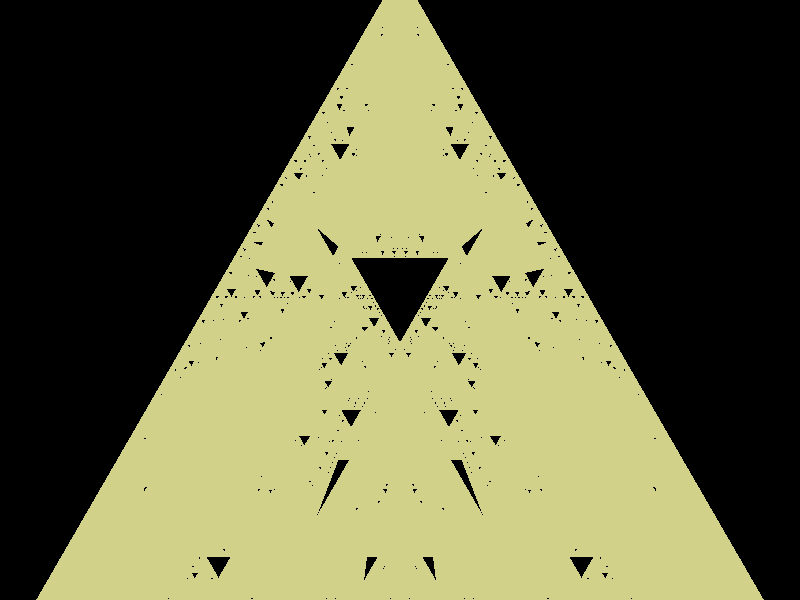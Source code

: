 #include "rand.inc"
#include "colors.inc"
#include "metals.inc"
#include "rad_def.inc"
#include "functions.inc"

background { 
   color rgb <0,0,0> 
}

global_settings {
   ambient_light rgb <1,1,1>
   assumed_gamma 2
   max_trace_level 8
}

#declare H = sqrt(3);
#declare RANGE = 2.5;
#declare VU = <0,0,1>;

#switch (frame_number)
#case (0)
	#declare VP = <-0.9*RANGE,0,H/2>;
	#declare VD = <1,0,0>;
	#declare SCALE = 1;
   #break
#case (1)
   #declare VP = <0,-0.9*RANGE,H/2>;
   #declare VD = <0,1,0>;
	#declare SCALE = 0.95;
   #break
#case (2)
   #declare VP = <-0.6*RANGE,-0.6*RANGE,H/3>;
   #declare VD = <1,1,0>;
	#declare SCALE = 0.95;
   #break
#case (3)
   #declare VP = 0.75*<-0.75*RANGE,-0.75*RANGE,-0.5>;
   #declare VU = <0,0,1>;
   #declare VD = -VP + <0,0,H/2>;
	#declare SCALE = 0.95;
   #break
#end

camera {
   perspective
   location VP
   up y
   right -image_width*x/image_height
   angle 80
   sky VU
   look_at VP + VD
}

#declare thetexture = texture {
   pigment {
      rgb <0.8,0.8,0.5>
   }
   finish {
      ambient 0.1
      diffuse 0.6
      specular 0.3
   }
}

// Lights
light_source {
  <-10,-5,5>
  color <1,1,1>
}
light_source {
  <0,0,10>
  color <1,1,1>
}
light_source {
  <0,0,H/2>
  color <1,1,1>
}
light_source {
  <0,0,-10>
  color <1,1,1>
}

#declare stage1 = union {
	polygon { 5, <-1,-1,0>, <-1,1,0>, <1,1,0>, <1,-1,0>, <-1,-1,0> }
	polygon { 5, <-1,-1,0>, <-1,0,H>, <1,0,H>, <1,-1,0>, <-1,-1,0> }
   polygon { 5, <-1, 1,0>, <-1,0,H>, <1,0,H>, <1, 1,0>, <-1, 1,0> }
	triangle { <1,1,0>, <1,-1,0>, <1,0,H> }
   triangle { <-1,1,0>, <-1,-1,0>, <-1,0,H> }
	scale SCALE
}

#declare stage2 = union {
   object { stage1 } // Ground floor
	object { stage1 translate <2,0,0> }
   object { stage1 translate <4,0,0> }
   object { stage1 translate <0,2,0> }
   object { stage1 translate <4,2,0> }
   object { stage1 translate <0,4,0> }
   object { stage1 translate <2,4,0> }
   object { stage1 translate <4,4,0> }
	object { stage1 translate <0,1,H> } // Second storey
   object { stage1 translate <0,3,H> }
   object { stage1 translate <4,1,H> }
   object { stage1 translate <4,3,H> }
   object { stage1 translate <0,2,2*H> } // Top row
   object { stage1 translate <2,2,2*H> }
   object { stage1 translate <4,2,2*H> }
	translate <-2,-2,0>
   scale 1/3
}

#declare stage3 = union {
   object { stage2 } // Ground floor
   object { stage2 translate <2,0,0> }
   object { stage2 translate <4,0,0> }
   object { stage2 translate <0,2,0> }
   object { stage2 translate <4,2,0> }
   object { stage2 translate <0,4,0> }
   object { stage2 translate <2,4,0> }
   object { stage2 translate <4,4,0> }
   object { stage2 translate <0,1,H> } // Second storey
   object { stage2 translate <0,3,H> }
   object { stage2 translate <4,1,H> }
   object { stage2 translate <4,3,H> }
   object { stage2 translate <0,2,2*H> } // Top row
   object { stage2 translate <2,2,2*H> }
   object { stage2 translate <4,2,2*H> }
   translate <-2,-2,0>
   scale 1/3
}

#declare stage4 = union {
   object { stage3 } // Ground floor
   object { stage3 translate <2,0,0> }
   object { stage3 translate <4,0,0> }
   object { stage3 translate <0,2,0> }
   object { stage3 translate <4,2,0> }
   object { stage3 translate <0,4,0> }
   object { stage3 translate <2,4,0> }
   object { stage3 translate <4,4,0> }
   object { stage3 translate <0,1,H> } // Second storey
   object { stage3 translate <0,3,H> }
   object { stage3 translate <4,1,H> }
   object { stage3 translate <4,3,H> }
   object { stage3 translate <0,2,2*H> } // Top row
   object { stage3 translate <2,2,2*H> }
   object { stage3 translate <4,2,2*H> }
   translate <-2,-2,0>
   scale 1/3
}  

#declare stage5 = union {
   object { stage4 } // Ground floor
   object { stage4 translate <2,0,0> }
   object { stage4 translate <4,0,0> }
   object { stage4 translate <0,2,0> }
   object { stage4 translate <4,2,0> }
   object { stage4 translate <0,4,0> }
   object { stage4 translate <2,4,0> }
   object { stage4 translate <4,4,0> }
   object { stage4 translate <0,1,H> } // Second storey
   object { stage4 translate <0,3,H> }
   object { stage4 translate <4,1,H> }
   object { stage4 translate <4,3,H> } 
   object { stage4 translate <0,2,2*H> } // Top row
   object { stage4 translate <2,2,2*H> }
   object { stage4 translate <4,2,2*H> }
   translate <-2,-2,0>
   scale 1/3
}

union {
   stage5
   texture { thetexture }
}

/*
fog {
   distance 200
   color rgb 0.8*<0.9,0.3,0.1>
   turbulence 0.6
   turb_depth 0.5
   fog_type 2
   fog_offset 20
   fog_alt 4
   rotate <90,0,0>
}

#local SCALESKY = 0.75;

sky_sphere { 
   pigment { 
      function { max(min(y,1),0) }
      color_map {
                        [  0/269 color rgb <120/255, 79/255, 51/255>*SCALESKY]
                        [  1/269 color rgb <141/255, 83/255, 46/255>*SCALESKY]
                        [  2/269 color rgb <177/255, 86/255, 41/255>*SCALESKY]
                        [  3/269 color rgb <235/255,128/255, 72/255>*SCALESKY]
                        [  5/269 color rgb <255/255,159/255, 72/255>*SCALESKY]
                        [  8/269 color rgb <255/255,203/255, 94/255>*SCALESKY]
                        [ 10/269 color rgb <255/255,218/255,112/255>*SCALESKY]
                        [ 13/269 color rgb <255/255,233/255,148/255>*SCALESKY]
                        [ 15/269 color rgb <251/255,241/255,172/255>*SCALESKY]
                        [ 20/269 color rgb <255/255,246/255,203/255>*SCALESKY]
                        [ 30/269 color rgb <255/255,240/255,219/255>*SCALESKY]
                        [ 40/269 color rgb <236/255,223/255,214/255>*SCALESKY]
                        [ 50/269 color rgb <205/255,204/255,212/255>*SCALESKY]
                        [ 55/269 color rgb <185/255,190/255,209/255>*SCALESKY]
                        [ 60/269 color rgb <166/255,176/255,201/255>*SCALESKY]
                        [ 65/269 color rgb <149/255,163/255,190/255>*SCALESKY]
                        [ 70/269 color rgb <129/255,149/255,182/255>*SCALESKY]
                        [ 80/269 color rgb <103/255,127/255,171/255>*SCALESKY]
                        [ 90/269 color rgb < 79/255,110/255,154/255>*SCALESKY]
                        [100/269 color rgb < 66/255, 97/255,143/255>*SCALESKY]
                        [110/269 color rgb < 52/255, 84/255,131/255>*SCALESKY]
                        [120/269 color rgb < 47/255, 75/255,122/255>*SCALESKY]
                        [140/269 color rgb < 37/255, 60/255,102/255>*SCALESKY]
                        [160/269 color rgb < 32/255, 51/255, 84/255>*SCALESKY]
                        [180/269 color rgb < 27/255, 42/255, 71/255>*SCALESKY]
                        [200/269 color rgb < 25/255, 36/255, 58/255>*SCALESKY]
                        [220/269 color rgb < 22/255, 31/255, 48/255>*SCALESKY]
                        [240/269 color rgb < 18/255, 27/255, 42/255>*SCALESKY]
                        [260/269 color rgb < 15/255, 21/255, 33/255>*SCALESKY]
                        [269/269 color rgb < 15/255, 21/255, 33/255>*SCALESKY]
        }
   }
   rotate <90,0,0>
}
*/

